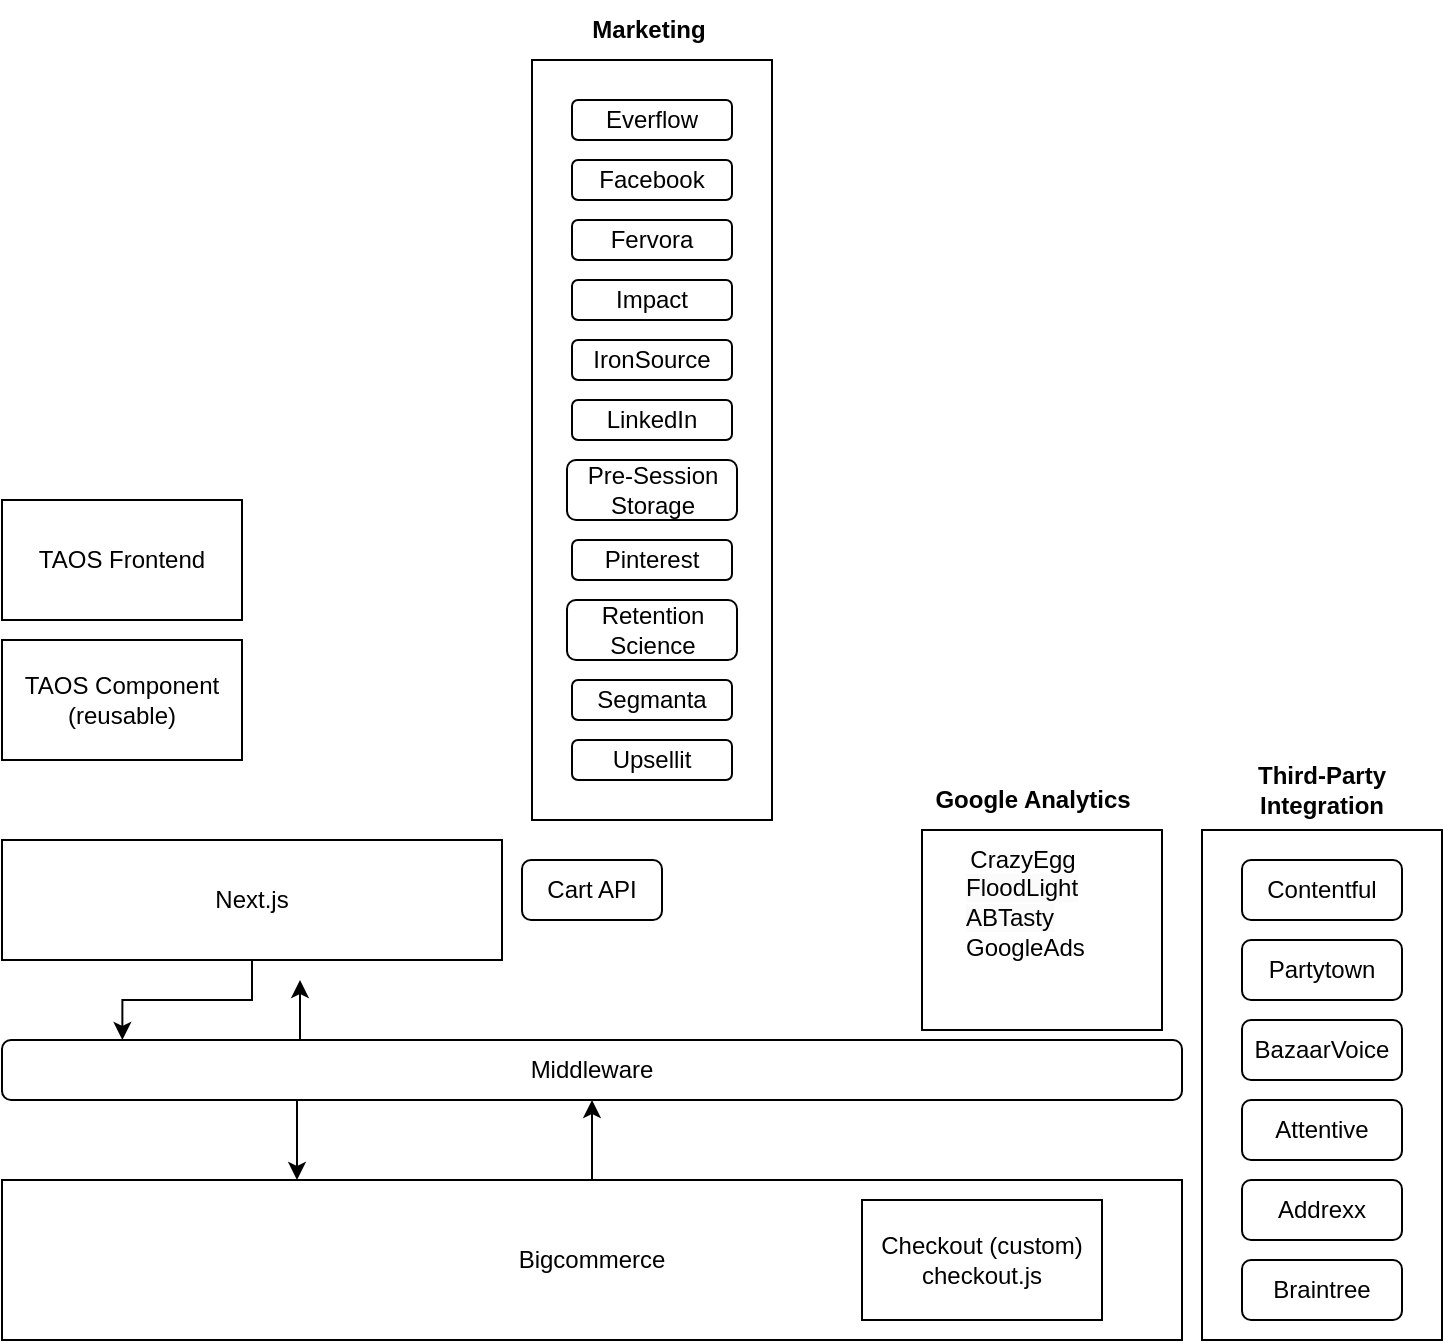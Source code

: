 <mxfile version="24.5.4" type="device" pages="4">
  <diagram id="seK0PzxxByUBq4GZfSZr" name="Page-2">
    <mxGraphModel dx="986" dy="1525" grid="1" gridSize="10" guides="1" tooltips="1" connect="1" arrows="1" fold="1" page="1" pageScale="1" pageWidth="850" pageHeight="1100" math="0" shadow="0">
      <root>
        <mxCell id="0" />
        <mxCell id="1" parent="0" />
        <mxCell id="7X9R5fFl_5VU1z4YyOKf-1" value="Next.js" style="rounded=0;whiteSpace=wrap;html=1;" parent="1" vertex="1">
          <mxGeometry x="100" y="160" width="250" height="60" as="geometry" />
        </mxCell>
        <mxCell id="7X9R5fFl_5VU1z4YyOKf-2" style="edgeStyle=orthogonalEdgeStyle;rounded=0;orthogonalLoop=1;jettySize=auto;html=1;exitX=0.5;exitY=0;exitDx=0;exitDy=0;entryX=0.5;entryY=1;entryDx=0;entryDy=0;" parent="1" source="7X9R5fFl_5VU1z4YyOKf-3" target="7X9R5fFl_5VU1z4YyOKf-5" edge="1">
          <mxGeometry relative="1" as="geometry" />
        </mxCell>
        <mxCell id="7X9R5fFl_5VU1z4YyOKf-3" value="Bigcommerce" style="rounded=0;whiteSpace=wrap;html=1;" parent="1" vertex="1">
          <mxGeometry x="100" y="330" width="590" height="80" as="geometry" />
        </mxCell>
        <mxCell id="7X9R5fFl_5VU1z4YyOKf-4" style="edgeStyle=orthogonalEdgeStyle;rounded=0;orthogonalLoop=1;jettySize=auto;html=1;exitX=0.25;exitY=1;exitDx=0;exitDy=0;entryX=0.25;entryY=0;entryDx=0;entryDy=0;" parent="1" source="7X9R5fFl_5VU1z4YyOKf-5" target="7X9R5fFl_5VU1z4YyOKf-3" edge="1">
          <mxGeometry relative="1" as="geometry" />
        </mxCell>
        <mxCell id="7X9R5fFl_5VU1z4YyOKf-5" value="Middleware" style="rounded=1;whiteSpace=wrap;html=1;" parent="1" vertex="1">
          <mxGeometry x="100" y="260" width="590" height="30" as="geometry" />
        </mxCell>
        <mxCell id="7X9R5fFl_5VU1z4YyOKf-6" value="Cart API" style="rounded=1;whiteSpace=wrap;html=1;" parent="1" vertex="1">
          <mxGeometry x="360" y="170" width="70" height="30" as="geometry" />
        </mxCell>
        <mxCell id="7X9R5fFl_5VU1z4YyOKf-7" value="Checkout (custom)&lt;br&gt;checkout.js" style="rounded=0;whiteSpace=wrap;html=1;" parent="1" vertex="1">
          <mxGeometry x="530" y="340" width="120" height="60" as="geometry" />
        </mxCell>
        <mxCell id="7X9R5fFl_5VU1z4YyOKf-8" style="edgeStyle=orthogonalEdgeStyle;rounded=0;orthogonalLoop=1;jettySize=auto;html=1;exitX=0.5;exitY=1;exitDx=0;exitDy=0;entryX=0.102;entryY=0;entryDx=0;entryDy=0;entryPerimeter=0;" parent="1" source="7X9R5fFl_5VU1z4YyOKf-1" target="7X9R5fFl_5VU1z4YyOKf-5" edge="1">
          <mxGeometry relative="1" as="geometry" />
        </mxCell>
        <mxCell id="7X9R5fFl_5VU1z4YyOKf-9" style="edgeStyle=orthogonalEdgeStyle;rounded=0;orthogonalLoop=1;jettySize=auto;html=1;exitX=0.25;exitY=0;exitDx=0;exitDy=0;" parent="1" source="7X9R5fFl_5VU1z4YyOKf-5" edge="1">
          <mxGeometry relative="1" as="geometry">
            <mxPoint x="249" y="230" as="targetPoint" />
          </mxGeometry>
        </mxCell>
        <mxCell id="7X9R5fFl_5VU1z4YyOKf-10" value="" style="rounded=0;whiteSpace=wrap;html=1;" parent="1" vertex="1">
          <mxGeometry x="700" y="155" width="120" height="255" as="geometry" />
        </mxCell>
        <mxCell id="7X9R5fFl_5VU1z4YyOKf-11" value="Contentful" style="rounded=1;whiteSpace=wrap;html=1;" parent="1" vertex="1">
          <mxGeometry x="720" y="170" width="80" height="30" as="geometry" />
        </mxCell>
        <mxCell id="7X9R5fFl_5VU1z4YyOKf-12" value="Partytown" style="rounded=1;whiteSpace=wrap;html=1;" parent="1" vertex="1">
          <mxGeometry x="720" y="210" width="80" height="30" as="geometry" />
        </mxCell>
        <mxCell id="7X9R5fFl_5VU1z4YyOKf-13" value="BazaarVoice" style="rounded=1;whiteSpace=wrap;html=1;" parent="1" vertex="1">
          <mxGeometry x="720" y="250" width="80" height="30" as="geometry" />
        </mxCell>
        <mxCell id="7X9R5fFl_5VU1z4YyOKf-14" value="Attentive" style="rounded=1;whiteSpace=wrap;html=1;" parent="1" vertex="1">
          <mxGeometry x="720" y="290" width="80" height="30" as="geometry" />
        </mxCell>
        <mxCell id="7X9R5fFl_5VU1z4YyOKf-15" value="Addrexx" style="rounded=1;whiteSpace=wrap;html=1;" parent="1" vertex="1">
          <mxGeometry x="720" y="330" width="80" height="30" as="geometry" />
        </mxCell>
        <mxCell id="7X9R5fFl_5VU1z4YyOKf-16" value="Braintree" style="rounded=1;whiteSpace=wrap;html=1;" parent="1" vertex="1">
          <mxGeometry x="720" y="370" width="80" height="30" as="geometry" />
        </mxCell>
        <mxCell id="7X9R5fFl_5VU1z4YyOKf-17" value="" style="rounded=0;whiteSpace=wrap;html=1;" parent="1" vertex="1">
          <mxGeometry x="560" y="155" width="120" height="100" as="geometry" />
        </mxCell>
        <mxCell id="7X9R5fFl_5VU1z4YyOKf-18" value="CrazyEgg" style="text;html=1;align=center;verticalAlign=middle;resizable=0;points=[];autosize=1;strokeColor=none;fillColor=none;" parent="1" vertex="1">
          <mxGeometry x="570" y="155" width="80" height="30" as="geometry" />
        </mxCell>
        <mxCell id="7X9R5fFl_5VU1z4YyOKf-19" value="&lt;span style=&quot;color: rgb(0, 0, 0); font-family: Helvetica; font-size: 12px; font-style: normal; font-variant-ligatures: normal; font-variant-caps: normal; font-weight: 400; letter-spacing: normal; orphans: 2; text-align: center; text-indent: 0px; text-transform: none; widows: 2; word-spacing: 0px; -webkit-text-stroke-width: 0px; white-space: nowrap; background-color: rgb(251, 251, 251); text-decoration-thickness: initial; text-decoration-style: initial; text-decoration-color: initial; display: inline !important; float: none;&quot;&gt;FloodLight&lt;/span&gt;&lt;div&gt;&lt;span style=&quot;color: rgb(0, 0, 0); font-family: Helvetica; font-size: 12px; font-style: normal; font-variant-ligatures: normal; font-variant-caps: normal; font-weight: 400; letter-spacing: normal; orphans: 2; text-align: center; text-indent: 0px; text-transform: none; widows: 2; word-spacing: 0px; -webkit-text-stroke-width: 0px; white-space: nowrap; background-color: rgb(251, 251, 251); text-decoration-thickness: initial; text-decoration-style: initial; text-decoration-color: initial; display: inline !important; float: none;&quot;&gt;&lt;br&gt;&lt;/span&gt;&lt;/div&gt;" style="text;whiteSpace=wrap;html=1;" parent="1" vertex="1">
          <mxGeometry x="580" y="170" width="90" height="40" as="geometry" />
        </mxCell>
        <mxCell id="7X9R5fFl_5VU1z4YyOKf-20" value="&lt;div&gt;&lt;span style=&quot;color: rgb(0, 0, 0); font-family: Helvetica; font-size: 12px; font-style: normal; font-variant-ligatures: normal; font-variant-caps: normal; font-weight: 400; letter-spacing: normal; orphans: 2; text-align: center; text-indent: 0px; text-transform: none; widows: 2; word-spacing: 0px; -webkit-text-stroke-width: 0px; white-space: nowrap; background-color: rgb(251, 251, 251); text-decoration-thickness: initial; text-decoration-style: initial; text-decoration-color: initial; display: inline !important; float: none;&quot;&gt;ABTasty&lt;/span&gt;&lt;/div&gt;" style="text;whiteSpace=wrap;html=1;" parent="1" vertex="1">
          <mxGeometry x="580" y="185" width="90" height="40" as="geometry" />
        </mxCell>
        <mxCell id="7X9R5fFl_5VU1z4YyOKf-21" value="&lt;span style=&quot;text-align: center;&quot;&gt;GoogleAds&lt;/span&gt;" style="text;whiteSpace=wrap;html=1;" parent="1" vertex="1">
          <mxGeometry x="580" y="200" width="90" height="40" as="geometry" />
        </mxCell>
        <mxCell id="7X9R5fFl_5VU1z4YyOKf-22" value="&lt;b&gt;Marketing&lt;/b&gt;" style="text;html=1;align=center;verticalAlign=middle;resizable=0;points=[];autosize=1;strokeColor=none;fillColor=none;" parent="1" vertex="1">
          <mxGeometry x="382.5" y="-260" width="80" height="30" as="geometry" />
        </mxCell>
        <mxCell id="7X9R5fFl_5VU1z4YyOKf-23" value="&lt;b&gt;Google Analytics&lt;/b&gt;" style="text;html=1;align=center;verticalAlign=middle;resizable=0;points=[];autosize=1;strokeColor=none;fillColor=none;" parent="1" vertex="1">
          <mxGeometry x="555" y="125" width="120" height="30" as="geometry" />
        </mxCell>
        <mxCell id="7X9R5fFl_5VU1z4YyOKf-24" value="" style="rounded=0;whiteSpace=wrap;html=1;" parent="1" vertex="1">
          <mxGeometry x="365" y="-230" width="120" height="380" as="geometry" />
        </mxCell>
        <mxCell id="7X9R5fFl_5VU1z4YyOKf-25" value="Everflow" style="rounded=1;whiteSpace=wrap;html=1;" parent="1" vertex="1">
          <mxGeometry x="385" y="-210" width="80" height="20" as="geometry" />
        </mxCell>
        <mxCell id="7X9R5fFl_5VU1z4YyOKf-26" value="Facebook" style="rounded=1;whiteSpace=wrap;html=1;" parent="1" vertex="1">
          <mxGeometry x="385" y="-180" width="80" height="20" as="geometry" />
        </mxCell>
        <mxCell id="7X9R5fFl_5VU1z4YyOKf-27" value="Fervora" style="rounded=1;whiteSpace=wrap;html=1;" parent="1" vertex="1">
          <mxGeometry x="385" y="-150" width="80" height="20" as="geometry" />
        </mxCell>
        <mxCell id="7X9R5fFl_5VU1z4YyOKf-28" value="Impact" style="rounded=1;whiteSpace=wrap;html=1;" parent="1" vertex="1">
          <mxGeometry x="385" y="-120" width="80" height="20" as="geometry" />
        </mxCell>
        <mxCell id="7X9R5fFl_5VU1z4YyOKf-29" value="IronSource" style="rounded=1;whiteSpace=wrap;html=1;" parent="1" vertex="1">
          <mxGeometry x="385" y="-90" width="80" height="20" as="geometry" />
        </mxCell>
        <mxCell id="7X9R5fFl_5VU1z4YyOKf-30" value="LinkedIn" style="rounded=1;whiteSpace=wrap;html=1;" parent="1" vertex="1">
          <mxGeometry x="385" y="-60" width="80" height="20" as="geometry" />
        </mxCell>
        <mxCell id="7X9R5fFl_5VU1z4YyOKf-31" value="&lt;b&gt;Third-Party&lt;br&gt;Integration&lt;/b&gt;" style="text;html=1;align=center;verticalAlign=middle;whiteSpace=wrap;rounded=0;" parent="1" vertex="1">
          <mxGeometry x="700" y="120" width="120" height="30" as="geometry" />
        </mxCell>
        <mxCell id="7X9R5fFl_5VU1z4YyOKf-32" value="Pre-Session Storage" style="rounded=1;whiteSpace=wrap;html=1;" parent="1" vertex="1">
          <mxGeometry x="382.5" y="-30" width="85" height="30" as="geometry" />
        </mxCell>
        <mxCell id="7X9R5fFl_5VU1z4YyOKf-33" value="Pinterest" style="rounded=1;whiteSpace=wrap;html=1;" parent="1" vertex="1">
          <mxGeometry x="385" y="10" width="80" height="20" as="geometry" />
        </mxCell>
        <mxCell id="7X9R5fFl_5VU1z4YyOKf-34" value="Retention&lt;br&gt;Science" style="rounded=1;whiteSpace=wrap;html=1;" parent="1" vertex="1">
          <mxGeometry x="382.5" y="40" width="85" height="30" as="geometry" />
        </mxCell>
        <mxCell id="7X9R5fFl_5VU1z4YyOKf-35" value="Segmanta" style="rounded=1;whiteSpace=wrap;html=1;" parent="1" vertex="1">
          <mxGeometry x="385" y="80" width="80" height="20" as="geometry" />
        </mxCell>
        <mxCell id="7X9R5fFl_5VU1z4YyOKf-36" value="Upsellit" style="rounded=1;whiteSpace=wrap;html=1;" parent="1" vertex="1">
          <mxGeometry x="385" y="110" width="80" height="20" as="geometry" />
        </mxCell>
        <mxCell id="7X9R5fFl_5VU1z4YyOKf-37" value="TAOS Frontend" style="rounded=0;whiteSpace=wrap;html=1;" parent="1" vertex="1">
          <mxGeometry x="100" y="-10" width="120" height="60" as="geometry" />
        </mxCell>
        <mxCell id="7X9R5fFl_5VU1z4YyOKf-38" value="TAOS Component&lt;br&gt;(reusable)" style="rounded=0;whiteSpace=wrap;html=1;" parent="1" vertex="1">
          <mxGeometry x="100" y="60" width="120" height="60" as="geometry" />
        </mxCell>
      </root>
    </mxGraphModel>
  </diagram>
  <diagram id="680ulf7q_K6de3_3XvH0" name="Page-3">
    <mxGraphModel dx="986" dy="425" grid="1" gridSize="10" guides="1" tooltips="1" connect="1" arrows="1" fold="1" page="1" pageScale="1" pageWidth="850" pageHeight="1100" math="0" shadow="0">
      <root>
        <mxCell id="0" />
        <mxCell id="1" parent="0" />
      </root>
    </mxGraphModel>
  </diagram>
  <diagram name="TAOS-Existing" id="0bZHlfYN7akATkYM6QKt">
    <mxGraphModel dx="986" dy="1525" grid="1" gridSize="10" guides="1" tooltips="1" connect="1" arrows="1" fold="1" page="1" pageScale="1" pageWidth="850" pageHeight="1100" math="0" shadow="0">
      <root>
        <mxCell id="0" />
        <mxCell id="1" parent="0" />
        <mxCell id="vEaNXljGdpVxGPw-OGF0-1" value="" style="rounded=0;whiteSpace=wrap;html=1;" parent="1" vertex="1">
          <mxGeometry x="100" y="-40" width="140" height="190" as="geometry" />
        </mxCell>
        <mxCell id="1tBwnkVokmP9s_uw_RQv-21" style="edgeStyle=orthogonalEdgeStyle;rounded=0;orthogonalLoop=1;jettySize=auto;html=1;exitX=1;exitY=0.5;exitDx=0;exitDy=0;entryX=0.5;entryY=1;entryDx=0;entryDy=0;" edge="1" parent="1" source="vEaNXljGdpVxGPw-OGF0-2" target="vEaNXljGdpVxGPw-OGF0-13">
          <mxGeometry relative="1" as="geometry" />
        </mxCell>
        <mxCell id="zOgi-nZqNvblhH257MYQ-5" style="edgeStyle=orthogonalEdgeStyle;rounded=0;orthogonalLoop=1;jettySize=auto;html=1;exitX=0.5;exitY=0;exitDx=0;exitDy=0;" edge="1" parent="1" source="vEaNXljGdpVxGPw-OGF0-2">
          <mxGeometry relative="1" as="geometry">
            <mxPoint x="490" y="230" as="targetPoint" />
          </mxGeometry>
        </mxCell>
        <mxCell id="vEaNXljGdpVxGPw-OGF0-2" value="&lt;b&gt;Bigcommerce&lt;/b&gt;" style="rounded=0;whiteSpace=wrap;html=1;" parent="1" vertex="1">
          <mxGeometry x="100" y="262.5" width="590" height="100" as="geometry" />
        </mxCell>
        <mxCell id="1tBwnkVokmP9s_uw_RQv-11" style="edgeStyle=orthogonalEdgeStyle;rounded=0;orthogonalLoop=1;jettySize=auto;html=1;exitX=0.75;exitY=0;exitDx=0;exitDy=0;entryX=0.25;entryY=1;entryDx=0;entryDy=0;" edge="1" parent="1" source="vEaNXljGdpVxGPw-OGF0-3" target="vEaNXljGdpVxGPw-OGF0-4">
          <mxGeometry relative="1" as="geometry" />
        </mxCell>
        <mxCell id="zOgi-nZqNvblhH257MYQ-4" style="edgeStyle=orthogonalEdgeStyle;rounded=0;orthogonalLoop=1;jettySize=auto;html=1;exitX=0.25;exitY=1;exitDx=0;exitDy=0;entryX=0.5;entryY=0;entryDx=0;entryDy=0;" edge="1" parent="1" source="vEaNXljGdpVxGPw-OGF0-3" target="uPXMlZHRFsGuS499ANdE-6">
          <mxGeometry relative="1" as="geometry" />
        </mxCell>
        <mxCell id="vEaNXljGdpVxGPw-OGF0-3" value="&lt;b&gt;Middleware&lt;/b&gt;" style="rounded=1;whiteSpace=wrap;html=1;" parent="1" vertex="1">
          <mxGeometry x="100" y="192.5" width="590" height="30" as="geometry" />
        </mxCell>
        <mxCell id="vEaNXljGdpVxGPw-OGF0-4" value="Cart API" style="rounded=1;whiteSpace=wrap;html=1;" parent="1" vertex="1">
          <mxGeometry x="520" y="100" width="90" height="35" as="geometry" />
        </mxCell>
        <mxCell id="vEaNXljGdpVxGPw-OGF0-7" value="Checkout (custom)&lt;br&gt;checkout.js" style="rounded=0;whiteSpace=wrap;html=1;" parent="1" vertex="1">
          <mxGeometry x="530" y="282.5" width="120" height="60" as="geometry" />
        </mxCell>
        <mxCell id="vEaNXljGdpVxGPw-OGF0-13" value="" style="rounded=0;whiteSpace=wrap;html=1;" parent="1" vertex="1">
          <mxGeometry x="720" y="17.5" width="120" height="255" as="geometry" />
        </mxCell>
        <mxCell id="vEaNXljGdpVxGPw-OGF0-14" value="Contentful" style="rounded=1;whiteSpace=wrap;html=1;" parent="1" vertex="1">
          <mxGeometry x="740" y="32.5" width="80" height="30" as="geometry" />
        </mxCell>
        <mxCell id="vEaNXljGdpVxGPw-OGF0-15" value="Partytown" style="rounded=1;whiteSpace=wrap;html=1;" parent="1" vertex="1">
          <mxGeometry x="740" y="72.5" width="80" height="30" as="geometry" />
        </mxCell>
        <mxCell id="vEaNXljGdpVxGPw-OGF0-16" value="BazaarVoice" style="rounded=1;whiteSpace=wrap;html=1;" parent="1" vertex="1">
          <mxGeometry x="740" y="112.5" width="80" height="30" as="geometry" />
        </mxCell>
        <mxCell id="vEaNXljGdpVxGPw-OGF0-17" value="Attentive" style="rounded=1;whiteSpace=wrap;html=1;" parent="1" vertex="1">
          <mxGeometry x="740" y="152.5" width="80" height="30" as="geometry" />
        </mxCell>
        <mxCell id="vEaNXljGdpVxGPw-OGF0-18" value="Addrexx" style="rounded=1;whiteSpace=wrap;html=1;" parent="1" vertex="1">
          <mxGeometry x="740" y="192.5" width="80" height="30" as="geometry" />
        </mxCell>
        <mxCell id="vEaNXljGdpVxGPw-OGF0-19" value="Braintree" style="rounded=1;whiteSpace=wrap;html=1;" parent="1" vertex="1">
          <mxGeometry x="740" y="232.5" width="80" height="30" as="geometry" />
        </mxCell>
        <mxCell id="vEaNXljGdpVxGPw-OGF0-21" value="" style="rounded=0;whiteSpace=wrap;html=1;" parent="1" vertex="1">
          <mxGeometry x="100" y="-230" width="140" height="150" as="geometry" />
        </mxCell>
        <mxCell id="vEaNXljGdpVxGPw-OGF0-34" value="&lt;b&gt;Marketing&lt;/b&gt;" style="text;html=1;align=center;verticalAlign=middle;resizable=0;points=[];autosize=1;strokeColor=none;fillColor=none;" parent="1" vertex="1">
          <mxGeometry x="382.5" y="-260" width="80" height="30" as="geometry" />
        </mxCell>
        <mxCell id="vEaNXljGdpVxGPw-OGF0-35" value="&lt;b&gt;Google Analytics&lt;/b&gt;" style="text;html=1;align=center;verticalAlign=middle;resizable=0;points=[];autosize=1;strokeColor=none;fillColor=none;" parent="1" vertex="1">
          <mxGeometry x="95" y="-260" width="120" height="30" as="geometry" />
        </mxCell>
        <mxCell id="vEaNXljGdpVxGPw-OGF0-36" value="" style="rounded=0;whiteSpace=wrap;html=1;" parent="1" vertex="1">
          <mxGeometry x="350" y="-230" width="295" height="150" as="geometry" />
        </mxCell>
        <mxCell id="vEaNXljGdpVxGPw-OGF0-37" value="Everflow" style="rounded=1;whiteSpace=wrap;html=1;" parent="1" vertex="1">
          <mxGeometry x="365" y="-220" width="80" height="20" as="geometry" />
        </mxCell>
        <mxCell id="vEaNXljGdpVxGPw-OGF0-38" value="Facebook" style="rounded=1;whiteSpace=wrap;html=1;" parent="1" vertex="1">
          <mxGeometry x="452.5" y="-220" width="80" height="20" as="geometry" />
        </mxCell>
        <mxCell id="vEaNXljGdpVxGPw-OGF0-39" value="Fervora" style="rounded=1;whiteSpace=wrap;html=1;" parent="1" vertex="1">
          <mxGeometry x="545" y="-220" width="80" height="20" as="geometry" />
        </mxCell>
        <mxCell id="vEaNXljGdpVxGPw-OGF0-40" value="Impact" style="rounded=1;whiteSpace=wrap;html=1;" parent="1" vertex="1">
          <mxGeometry x="365" y="-190" width="80" height="20" as="geometry" />
        </mxCell>
        <mxCell id="vEaNXljGdpVxGPw-OGF0-41" value="IronSource" style="rounded=1;whiteSpace=wrap;html=1;" parent="1" vertex="1">
          <mxGeometry x="452.5" y="-190" width="80" height="20" as="geometry" />
        </mxCell>
        <mxCell id="vEaNXljGdpVxGPw-OGF0-42" value="LinkedIn" style="rounded=1;whiteSpace=wrap;html=1;" parent="1" vertex="1">
          <mxGeometry x="545" y="-190" width="80" height="20" as="geometry" />
        </mxCell>
        <mxCell id="vEaNXljGdpVxGPw-OGF0-43" value="&lt;b&gt;Third-Party&lt;br&gt;Integration&lt;/b&gt;" style="text;html=1;align=center;verticalAlign=middle;whiteSpace=wrap;rounded=0;" parent="1" vertex="1">
          <mxGeometry x="720" y="-17.5" width="120" height="30" as="geometry" />
        </mxCell>
        <mxCell id="vEaNXljGdpVxGPw-OGF0-45" value="Pre-Session Storage" style="rounded=1;whiteSpace=wrap;html=1;" parent="1" vertex="1">
          <mxGeometry x="383" y="-130" width="85" height="30" as="geometry" />
        </mxCell>
        <mxCell id="vEaNXljGdpVxGPw-OGF0-46" value="Pinterest" style="rounded=1;whiteSpace=wrap;html=1;" parent="1" vertex="1">
          <mxGeometry x="452.5" y="-160" width="80" height="20" as="geometry" />
        </mxCell>
        <mxCell id="vEaNXljGdpVxGPw-OGF0-47" value="Retention&lt;br&gt;Science" style="rounded=1;whiteSpace=wrap;html=1;" parent="1" vertex="1">
          <mxGeometry x="510" y="-130" width="85" height="30" as="geometry" />
        </mxCell>
        <mxCell id="vEaNXljGdpVxGPw-OGF0-48" value="Segmanta" style="rounded=1;whiteSpace=wrap;html=1;" parent="1" vertex="1">
          <mxGeometry x="365" y="-160" width="80" height="20" as="geometry" />
        </mxCell>
        <mxCell id="vEaNXljGdpVxGPw-OGF0-49" value="Upsellit" style="rounded=1;whiteSpace=wrap;html=1;" parent="1" vertex="1">
          <mxGeometry x="545" y="-160" width="80" height="20" as="geometry" />
        </mxCell>
        <mxCell id="uPXMlZHRFsGuS499ANdE-2" style="edgeStyle=orthogonalEdgeStyle;rounded=0;orthogonalLoop=1;jettySize=auto;html=1;exitX=0.5;exitY=1;exitDx=0;exitDy=0;entryX=0.5;entryY=0;entryDx=0;entryDy=0;" edge="1" parent="1" source="vEaNXljGdpVxGPw-OGF0-51" target="vEaNXljGdpVxGPw-OGF0-52">
          <mxGeometry relative="1" as="geometry" />
        </mxCell>
        <mxCell id="zOgi-nZqNvblhH257MYQ-1" style="edgeStyle=orthogonalEdgeStyle;rounded=0;orthogonalLoop=1;jettySize=auto;html=1;exitX=0.5;exitY=0;exitDx=0;exitDy=0;" edge="1" parent="1" source="vEaNXljGdpVxGPw-OGF0-51">
          <mxGeometry relative="1" as="geometry">
            <mxPoint x="168" y="-70" as="targetPoint" />
          </mxGeometry>
        </mxCell>
        <mxCell id="vEaNXljGdpVxGPw-OGF0-51" value="TAOS Frontend" style="rounded=0;whiteSpace=wrap;html=1;" parent="1" vertex="1">
          <mxGeometry x="115" width="105" height="50" as="geometry" />
        </mxCell>
        <mxCell id="vEaNXljGdpVxGPw-OGF0-52" value="TAOS Component&lt;br&gt;(reusable)" style="rounded=0;whiteSpace=wrap;html=1;" parent="1" vertex="1">
          <mxGeometry x="115" y="80" width="105" height="50" as="geometry" />
        </mxCell>
        <mxCell id="uPXMlZHRFsGuS499ANdE-6" value="MyAccount" style="rounded=1;whiteSpace=wrap;html=1;" vertex="1" parent="1">
          <mxGeometry x="110" y="272.5" width="100" height="30" as="geometry" />
        </mxCell>
        <mxCell id="uPXMlZHRFsGuS499ANdE-7" value="Login &amp;amp; Registration" style="rounded=1;whiteSpace=wrap;html=1;" vertex="1" parent="1">
          <mxGeometry x="110" y="312.5" width="100" height="40" as="geometry" />
        </mxCell>
        <mxCell id="1tBwnkVokmP9s_uw_RQv-1" value="&lt;font style=&quot;font-size: 9px;&quot;&gt;&lt;b&gt;TAOS-eCAAS&lt;/b&gt;&lt;/font&gt;" style="text;html=1;align=center;verticalAlign=middle;resizable=0;points=[];autosize=1;strokeColor=none;fillColor=none;" vertex="1" parent="1">
          <mxGeometry x="95" y="182.5" width="80" height="30" as="geometry" />
        </mxCell>
        <mxCell id="1tBwnkVokmP9s_uw_RQv-7" style="edgeStyle=orthogonalEdgeStyle;rounded=0;orthogonalLoop=1;jettySize=auto;html=1;exitX=1;exitY=0.5;exitDx=0;exitDy=0;" edge="1" parent="1" source="vEaNXljGdpVxGPw-OGF0-51">
          <mxGeometry relative="1" as="geometry">
            <mxPoint x="470" y="-77" as="targetPoint" />
          </mxGeometry>
        </mxCell>
        <mxCell id="1tBwnkVokmP9s_uw_RQv-8" style="edgeStyle=orthogonalEdgeStyle;rounded=0;orthogonalLoop=1;jettySize=auto;html=1;exitX=0.75;exitY=1;exitDx=0;exitDy=0;entryX=0.826;entryY=-0.156;entryDx=0;entryDy=0;entryPerimeter=0;" edge="1" parent="1" source="vEaNXljGdpVxGPw-OGF0-4" target="vEaNXljGdpVxGPw-OGF0-3">
          <mxGeometry relative="1" as="geometry">
            <mxPoint x="588" y="190.5" as="targetPoint" />
          </mxGeometry>
        </mxCell>
        <mxCell id="1tBwnkVokmP9s_uw_RQv-12" value="&lt;b&gt;Next.js&lt;/b&gt;" style="text;html=1;align=center;verticalAlign=middle;whiteSpace=wrap;rounded=0;" vertex="1" parent="1">
          <mxGeometry x="95" y="-40" width="60" height="30" as="geometry" />
        </mxCell>
        <mxCell id="1tBwnkVokmP9s_uw_RQv-14" value="CrazyEgg" style="rounded=1;whiteSpace=wrap;html=1;" vertex="1" parent="1">
          <mxGeometry x="127.5" y="-210" width="80" height="20" as="geometry" />
        </mxCell>
        <mxCell id="1tBwnkVokmP9s_uw_RQv-15" value="FloodLight" style="rounded=1;whiteSpace=wrap;html=1;" vertex="1" parent="1">
          <mxGeometry x="127.5" y="-180" width="80" height="20" as="geometry" />
        </mxCell>
        <mxCell id="1tBwnkVokmP9s_uw_RQv-16" value="ABTasty" style="rounded=1;whiteSpace=wrap;html=1;" vertex="1" parent="1">
          <mxGeometry x="127.5" y="-150" width="80" height="20" as="geometry" />
        </mxCell>
        <mxCell id="1tBwnkVokmP9s_uw_RQv-17" value="GoogleAds" style="rounded=1;whiteSpace=wrap;html=1;" vertex="1" parent="1">
          <mxGeometry x="127.5" y="-120" width="80" height="20" as="geometry" />
        </mxCell>
        <mxCell id="1tBwnkVokmP9s_uw_RQv-24" style="edgeStyle=orthogonalEdgeStyle;rounded=0;orthogonalLoop=1;jettySize=auto;html=1;exitX=0.5;exitY=1;exitDx=0;exitDy=0;entryX=0.118;entryY=-0.017;entryDx=0;entryDy=0;entryPerimeter=0;" edge="1" parent="1" source="vEaNXljGdpVxGPw-OGF0-1" target="vEaNXljGdpVxGPw-OGF0-3">
          <mxGeometry relative="1" as="geometry" />
        </mxCell>
        <mxCell id="zOgi-nZqNvblhH257MYQ-3" style="edgeStyle=orthogonalEdgeStyle;rounded=0;orthogonalLoop=1;jettySize=auto;html=1;exitX=1;exitY=0.75;exitDx=0;exitDy=0;entryX=-0.022;entryY=0.201;entryDx=0;entryDy=0;entryPerimeter=0;" edge="1" parent="1" source="vEaNXljGdpVxGPw-OGF0-51" target="vEaNXljGdpVxGPw-OGF0-13">
          <mxGeometry relative="1" as="geometry" />
        </mxCell>
      </root>
    </mxGraphModel>
  </diagram>
  <diagram name="Page-2" id="5knb-oIzfvUUshnXeFY1">
    <mxGraphModel dx="986" dy="1525" grid="1" gridSize="10" guides="1" tooltips="1" connect="1" arrows="1" fold="1" page="1" pageScale="1" pageWidth="850" pageHeight="1100" math="0" shadow="0">
      <root>
        <mxCell id="0" />
        <mxCell id="1" parent="0" />
        <mxCell id="6f1-U7jmx7rAJQBif7CQ-1" value="" style="rounded=0;whiteSpace=wrap;html=1;" vertex="1" parent="1">
          <mxGeometry x="100" y="-40" width="140" height="190" as="geometry" />
        </mxCell>
        <mxCell id="6f1-U7jmx7rAJQBif7CQ-2" style="edgeStyle=orthogonalEdgeStyle;rounded=0;orthogonalLoop=1;jettySize=auto;html=1;exitX=1;exitY=0.5;exitDx=0;exitDy=0;entryX=0.5;entryY=1;entryDx=0;entryDy=0;" edge="1" parent="1" source="6f1-U7jmx7rAJQBif7CQ-4" target="6f1-U7jmx7rAJQBif7CQ-10">
          <mxGeometry relative="1" as="geometry" />
        </mxCell>
        <mxCell id="6f1-U7jmx7rAJQBif7CQ-3" style="edgeStyle=orthogonalEdgeStyle;rounded=0;orthogonalLoop=1;jettySize=auto;html=1;exitX=0.5;exitY=0;exitDx=0;exitDy=0;" edge="1" parent="1" source="6f1-U7jmx7rAJQBif7CQ-4">
          <mxGeometry relative="1" as="geometry">
            <mxPoint x="490" y="230" as="targetPoint" />
          </mxGeometry>
        </mxCell>
        <mxCell id="6f1-U7jmx7rAJQBif7CQ-4" value="&lt;b&gt;Bigcommerce&lt;/b&gt;" style="rounded=0;whiteSpace=wrap;html=1;" vertex="1" parent="1">
          <mxGeometry x="100" y="262.5" width="590" height="100" as="geometry" />
        </mxCell>
        <mxCell id="6f1-U7jmx7rAJQBif7CQ-5" style="edgeStyle=orthogonalEdgeStyle;rounded=0;orthogonalLoop=1;jettySize=auto;html=1;exitX=0.75;exitY=0;exitDx=0;exitDy=0;entryX=0.25;entryY=1;entryDx=0;entryDy=0;" edge="1" parent="1" source="6f1-U7jmx7rAJQBif7CQ-7" target="6f1-U7jmx7rAJQBif7CQ-8">
          <mxGeometry relative="1" as="geometry" />
        </mxCell>
        <mxCell id="6f1-U7jmx7rAJQBif7CQ-6" style="edgeStyle=orthogonalEdgeStyle;rounded=0;orthogonalLoop=1;jettySize=auto;html=1;exitX=0.25;exitY=1;exitDx=0;exitDy=0;entryX=0.5;entryY=0;entryDx=0;entryDy=0;" edge="1" parent="1" source="6f1-U7jmx7rAJQBif7CQ-7" target="6f1-U7jmx7rAJQBif7CQ-37">
          <mxGeometry relative="1" as="geometry" />
        </mxCell>
        <mxCell id="6f1-U7jmx7rAJQBif7CQ-7" value="&lt;b&gt;Middleware&lt;/b&gt;" style="rounded=1;whiteSpace=wrap;html=1;" vertex="1" parent="1">
          <mxGeometry x="100" y="192.5" width="590" height="30" as="geometry" />
        </mxCell>
        <mxCell id="6f1-U7jmx7rAJQBif7CQ-8" value="Cart API" style="rounded=1;whiteSpace=wrap;html=1;" vertex="1" parent="1">
          <mxGeometry x="520" y="100" width="90" height="35" as="geometry" />
        </mxCell>
        <mxCell id="6f1-U7jmx7rAJQBif7CQ-9" value="Checkout (custom)&lt;br&gt;checkout.js" style="rounded=0;whiteSpace=wrap;html=1;" vertex="1" parent="1">
          <mxGeometry x="530" y="282.5" width="120" height="60" as="geometry" />
        </mxCell>
        <mxCell id="6f1-U7jmx7rAJQBif7CQ-10" value="" style="rounded=0;whiteSpace=wrap;html=1;" vertex="1" parent="1">
          <mxGeometry x="720" y="17.5" width="120" height="255" as="geometry" />
        </mxCell>
        <mxCell id="6f1-U7jmx7rAJQBif7CQ-11" value="Contentful" style="rounded=1;whiteSpace=wrap;html=1;" vertex="1" parent="1">
          <mxGeometry x="740" y="32.5" width="80" height="30" as="geometry" />
        </mxCell>
        <mxCell id="6f1-U7jmx7rAJQBif7CQ-12" value="Partytown" style="rounded=1;whiteSpace=wrap;html=1;" vertex="1" parent="1">
          <mxGeometry x="740" y="72.5" width="80" height="30" as="geometry" />
        </mxCell>
        <mxCell id="6f1-U7jmx7rAJQBif7CQ-13" value="BazaarVoice" style="rounded=1;whiteSpace=wrap;html=1;" vertex="1" parent="1">
          <mxGeometry x="740" y="112.5" width="80" height="30" as="geometry" />
        </mxCell>
        <mxCell id="6f1-U7jmx7rAJQBif7CQ-14" value="Attentive" style="rounded=1;whiteSpace=wrap;html=1;" vertex="1" parent="1">
          <mxGeometry x="740" y="152.5" width="80" height="30" as="geometry" />
        </mxCell>
        <mxCell id="6f1-U7jmx7rAJQBif7CQ-15" value="Addrexx" style="rounded=1;whiteSpace=wrap;html=1;" vertex="1" parent="1">
          <mxGeometry x="740" y="192.5" width="80" height="30" as="geometry" />
        </mxCell>
        <mxCell id="6f1-U7jmx7rAJQBif7CQ-16" value="Braintree" style="rounded=1;whiteSpace=wrap;html=1;" vertex="1" parent="1">
          <mxGeometry x="740" y="232.5" width="80" height="30" as="geometry" />
        </mxCell>
        <mxCell id="6f1-U7jmx7rAJQBif7CQ-17" value="" style="rounded=0;whiteSpace=wrap;html=1;" vertex="1" parent="1">
          <mxGeometry x="100" y="-230" width="140" height="150" as="geometry" />
        </mxCell>
        <mxCell id="6f1-U7jmx7rAJQBif7CQ-18" value="&lt;b&gt;Marketing&lt;/b&gt;" style="text;html=1;align=center;verticalAlign=middle;resizable=0;points=[];autosize=1;strokeColor=none;fillColor=none;" vertex="1" parent="1">
          <mxGeometry x="382.5" y="-260" width="80" height="30" as="geometry" />
        </mxCell>
        <mxCell id="6f1-U7jmx7rAJQBif7CQ-19" value="&lt;b&gt;Google Analytics&lt;/b&gt;" style="text;html=1;align=center;verticalAlign=middle;resizable=0;points=[];autosize=1;strokeColor=none;fillColor=none;" vertex="1" parent="1">
          <mxGeometry x="95" y="-260" width="120" height="30" as="geometry" />
        </mxCell>
        <mxCell id="6f1-U7jmx7rAJQBif7CQ-20" value="" style="rounded=0;whiteSpace=wrap;html=1;" vertex="1" parent="1">
          <mxGeometry x="350" y="-230" width="295" height="150" as="geometry" />
        </mxCell>
        <mxCell id="6f1-U7jmx7rAJQBif7CQ-21" value="Everflow" style="rounded=1;whiteSpace=wrap;html=1;" vertex="1" parent="1">
          <mxGeometry x="365" y="-220" width="80" height="20" as="geometry" />
        </mxCell>
        <mxCell id="6f1-U7jmx7rAJQBif7CQ-22" value="Facebook" style="rounded=1;whiteSpace=wrap;html=1;" vertex="1" parent="1">
          <mxGeometry x="452.5" y="-220" width="80" height="20" as="geometry" />
        </mxCell>
        <mxCell id="6f1-U7jmx7rAJQBif7CQ-23" value="Fervora" style="rounded=1;whiteSpace=wrap;html=1;" vertex="1" parent="1">
          <mxGeometry x="545" y="-220" width="80" height="20" as="geometry" />
        </mxCell>
        <mxCell id="6f1-U7jmx7rAJQBif7CQ-24" value="Impact" style="rounded=1;whiteSpace=wrap;html=1;" vertex="1" parent="1">
          <mxGeometry x="365" y="-190" width="80" height="20" as="geometry" />
        </mxCell>
        <mxCell id="6f1-U7jmx7rAJQBif7CQ-25" value="IronSource" style="rounded=1;whiteSpace=wrap;html=1;" vertex="1" parent="1">
          <mxGeometry x="452.5" y="-190" width="80" height="20" as="geometry" />
        </mxCell>
        <mxCell id="6f1-U7jmx7rAJQBif7CQ-26" value="LinkedIn" style="rounded=1;whiteSpace=wrap;html=1;" vertex="1" parent="1">
          <mxGeometry x="545" y="-190" width="80" height="20" as="geometry" />
        </mxCell>
        <mxCell id="6f1-U7jmx7rAJQBif7CQ-27" value="&lt;b&gt;Third-Party&lt;br&gt;Integration&lt;/b&gt;" style="text;html=1;align=center;verticalAlign=middle;whiteSpace=wrap;rounded=0;" vertex="1" parent="1">
          <mxGeometry x="720" y="-17.5" width="120" height="30" as="geometry" />
        </mxCell>
        <mxCell id="6f1-U7jmx7rAJQBif7CQ-28" value="Pre-Session Storage" style="rounded=1;whiteSpace=wrap;html=1;" vertex="1" parent="1">
          <mxGeometry x="383" y="-130" width="85" height="30" as="geometry" />
        </mxCell>
        <mxCell id="6f1-U7jmx7rAJQBif7CQ-29" value="Pinterest" style="rounded=1;whiteSpace=wrap;html=1;" vertex="1" parent="1">
          <mxGeometry x="452.5" y="-160" width="80" height="20" as="geometry" />
        </mxCell>
        <mxCell id="6f1-U7jmx7rAJQBif7CQ-30" value="Retention&lt;br&gt;Science" style="rounded=1;whiteSpace=wrap;html=1;" vertex="1" parent="1">
          <mxGeometry x="510" y="-130" width="85" height="30" as="geometry" />
        </mxCell>
        <mxCell id="6f1-U7jmx7rAJQBif7CQ-31" value="Segmanta" style="rounded=1;whiteSpace=wrap;html=1;" vertex="1" parent="1">
          <mxGeometry x="365" y="-160" width="80" height="20" as="geometry" />
        </mxCell>
        <mxCell id="6f1-U7jmx7rAJQBif7CQ-32" value="Upsellit" style="rounded=1;whiteSpace=wrap;html=1;" vertex="1" parent="1">
          <mxGeometry x="545" y="-160" width="80" height="20" as="geometry" />
        </mxCell>
        <mxCell id="6f1-U7jmx7rAJQBif7CQ-33" style="edgeStyle=orthogonalEdgeStyle;rounded=0;orthogonalLoop=1;jettySize=auto;html=1;exitX=0.5;exitY=1;exitDx=0;exitDy=0;entryX=0.5;entryY=0;entryDx=0;entryDy=0;" edge="1" parent="1" source="6f1-U7jmx7rAJQBif7CQ-35" target="6f1-U7jmx7rAJQBif7CQ-36">
          <mxGeometry relative="1" as="geometry" />
        </mxCell>
        <mxCell id="6f1-U7jmx7rAJQBif7CQ-34" style="edgeStyle=orthogonalEdgeStyle;rounded=0;orthogonalLoop=1;jettySize=auto;html=1;exitX=0.5;exitY=0;exitDx=0;exitDy=0;" edge="1" parent="1" source="6f1-U7jmx7rAJQBif7CQ-35">
          <mxGeometry relative="1" as="geometry">
            <mxPoint x="168" y="-70" as="targetPoint" />
          </mxGeometry>
        </mxCell>
        <mxCell id="6f1-U7jmx7rAJQBif7CQ-35" value="TAOS Frontend" style="rounded=0;whiteSpace=wrap;html=1;" vertex="1" parent="1">
          <mxGeometry x="115" width="105" height="50" as="geometry" />
        </mxCell>
        <mxCell id="6f1-U7jmx7rAJQBif7CQ-36" value="TAOS Component&lt;br&gt;(reusable)" style="rounded=0;whiteSpace=wrap;html=1;" vertex="1" parent="1">
          <mxGeometry x="115" y="80" width="105" height="50" as="geometry" />
        </mxCell>
        <mxCell id="6f1-U7jmx7rAJQBif7CQ-37" value="MyAccount" style="rounded=1;whiteSpace=wrap;html=1;" vertex="1" parent="1">
          <mxGeometry x="110" y="272.5" width="100" height="30" as="geometry" />
        </mxCell>
        <mxCell id="6f1-U7jmx7rAJQBif7CQ-38" value="Login &amp;amp; Registration" style="rounded=1;whiteSpace=wrap;html=1;" vertex="1" parent="1">
          <mxGeometry x="110" y="312.5" width="100" height="40" as="geometry" />
        </mxCell>
        <mxCell id="6f1-U7jmx7rAJQBif7CQ-39" value="&lt;font style=&quot;font-size: 9px;&quot;&gt;&lt;b&gt;TAOS-eCAAS&lt;/b&gt;&lt;/font&gt;" style="text;html=1;align=center;verticalAlign=middle;resizable=0;points=[];autosize=1;strokeColor=none;fillColor=none;" vertex="1" parent="1">
          <mxGeometry x="95" y="182.5" width="80" height="30" as="geometry" />
        </mxCell>
        <mxCell id="6f1-U7jmx7rAJQBif7CQ-40" style="edgeStyle=orthogonalEdgeStyle;rounded=0;orthogonalLoop=1;jettySize=auto;html=1;exitX=1;exitY=0.5;exitDx=0;exitDy=0;" edge="1" parent="1" source="6f1-U7jmx7rAJQBif7CQ-35">
          <mxGeometry relative="1" as="geometry">
            <mxPoint x="470" y="-77" as="targetPoint" />
          </mxGeometry>
        </mxCell>
        <mxCell id="6f1-U7jmx7rAJQBif7CQ-41" style="edgeStyle=orthogonalEdgeStyle;rounded=0;orthogonalLoop=1;jettySize=auto;html=1;exitX=0.75;exitY=1;exitDx=0;exitDy=0;entryX=0.826;entryY=-0.156;entryDx=0;entryDy=0;entryPerimeter=0;" edge="1" parent="1" source="6f1-U7jmx7rAJQBif7CQ-8" target="6f1-U7jmx7rAJQBif7CQ-7">
          <mxGeometry relative="1" as="geometry">
            <mxPoint x="588" y="190.5" as="targetPoint" />
          </mxGeometry>
        </mxCell>
        <mxCell id="6f1-U7jmx7rAJQBif7CQ-42" value="&lt;b&gt;Next.js&lt;/b&gt;" style="text;html=1;align=center;verticalAlign=middle;whiteSpace=wrap;rounded=0;" vertex="1" parent="1">
          <mxGeometry x="95" y="-40" width="60" height="30" as="geometry" />
        </mxCell>
        <mxCell id="6f1-U7jmx7rAJQBif7CQ-43" value="CrazyEgg" style="rounded=1;whiteSpace=wrap;html=1;" vertex="1" parent="1">
          <mxGeometry x="127.5" y="-210" width="80" height="20" as="geometry" />
        </mxCell>
        <mxCell id="6f1-U7jmx7rAJQBif7CQ-44" value="FloodLight" style="rounded=1;whiteSpace=wrap;html=1;" vertex="1" parent="1">
          <mxGeometry x="127.5" y="-180" width="80" height="20" as="geometry" />
        </mxCell>
        <mxCell id="6f1-U7jmx7rAJQBif7CQ-45" value="ABTasty" style="rounded=1;whiteSpace=wrap;html=1;" vertex="1" parent="1">
          <mxGeometry x="127.5" y="-150" width="80" height="20" as="geometry" />
        </mxCell>
        <mxCell id="6f1-U7jmx7rAJQBif7CQ-46" value="GoogleAds" style="rounded=1;whiteSpace=wrap;html=1;" vertex="1" parent="1">
          <mxGeometry x="127.5" y="-120" width="80" height="20" as="geometry" />
        </mxCell>
        <mxCell id="6f1-U7jmx7rAJQBif7CQ-47" style="edgeStyle=orthogonalEdgeStyle;rounded=0;orthogonalLoop=1;jettySize=auto;html=1;exitX=0.5;exitY=1;exitDx=0;exitDy=0;entryX=0.118;entryY=-0.017;entryDx=0;entryDy=0;entryPerimeter=0;" edge="1" parent="1" source="6f1-U7jmx7rAJQBif7CQ-1" target="6f1-U7jmx7rAJQBif7CQ-7">
          <mxGeometry relative="1" as="geometry" />
        </mxCell>
        <mxCell id="6f1-U7jmx7rAJQBif7CQ-48" style="edgeStyle=orthogonalEdgeStyle;rounded=0;orthogonalLoop=1;jettySize=auto;html=1;exitX=1;exitY=0.75;exitDx=0;exitDy=0;entryX=-0.022;entryY=0.201;entryDx=0;entryDy=0;entryPerimeter=0;" edge="1" parent="1" source="6f1-U7jmx7rAJQBif7CQ-35" target="6f1-U7jmx7rAJQBif7CQ-10">
          <mxGeometry relative="1" as="geometry" />
        </mxCell>
      </root>
    </mxGraphModel>
  </diagram>
</mxfile>
